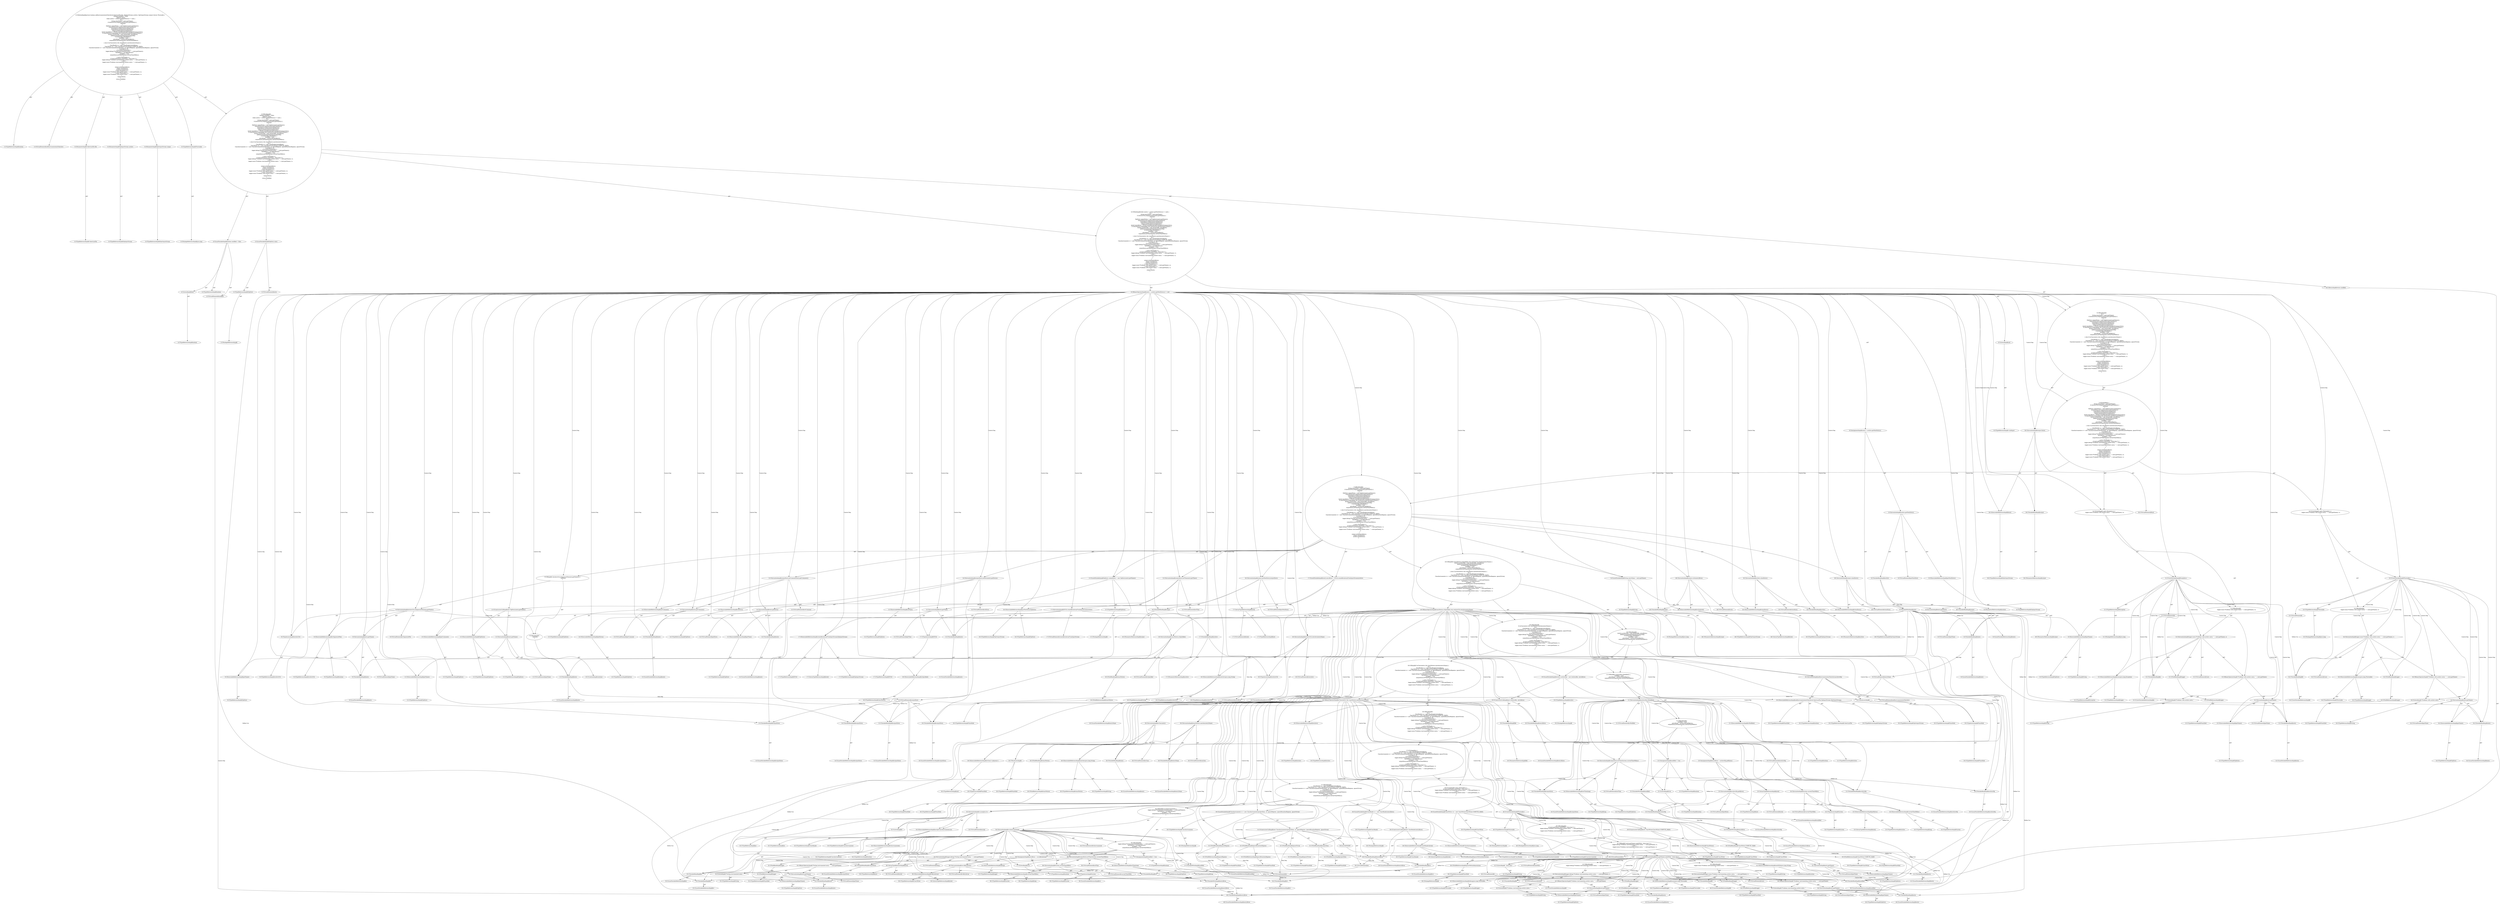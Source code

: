digraph "addInstrumentationToArchive#?,CoberturaFile,ZipInputStream,ZipOutputStream" {
0 [label="2:CtTypeReferenceImpl@boolean" shape=ellipse]
1 [label="2:CtVirtualElement@addInstrumentationToArchive" shape=ellipse]
2 [label="3:CtParameterImpl@CoberturaFile file" shape=ellipse]
3 [label="3:CtTypeReferenceImpl@CoberturaFile" shape=ellipse]
4 [label="3:CtParameterImpl@ZipInputStream archive" shape=ellipse]
5 [label="3:CtTypeReferenceImpl@ZipInputStream" shape=ellipse]
6 [label="3:CtParameterImpl@ZipOutputStream output" shape=ellipse]
7 [label="3:CtTypeReferenceImpl@ZipOutputStream" shape=ellipse]
8 [label="3:CtTypeReferenceImpl@Throwable" shape=ellipse]
9 [label="3:CtPackageReferenceImpl@java.lang" shape=ellipse]
10 [label="4:CtTypeReferenceImpl@boolean" shape=ellipse]
11 [label="4:CtLiteralImpl@false" shape=ellipse]
12 [label="4:CtTypeReferenceImpl@boolean" shape=ellipse]
13 [label="4:CtVirtualElement@modified" shape=ellipse]
14 [label="4:CtLocalVariableImpl@boolean modified = false" shape=ellipse]
15 [label="5:CtTypeReferenceImpl@ZipEntry" shape=ellipse]
16 [label="5:CtPackageReferenceImpl@" shape=ellipse]
17 [label="5:CtVirtualElement@entry" shape=ellipse]
18 [label="5:CtLocalVariableImpl@ZipEntry entry" shape=ellipse]
19 [label="6:CtVariableWriteImpl@entry" shape=ellipse]
20 [label="6:CtLocalVariableReferenceImpl@entry" shape=ellipse]
21 [label="6:CtExecutableReferenceImpl@getNextEntry()" shape=ellipse]
22 [label="6:CtTypeReferenceImpl@ZipInputStream" shape=ellipse]
23 [label="6:CtVirtualElement@getNextEntry" shape=ellipse]
24 [label="6:CtVariableReadImpl@archive" shape=ellipse]
25 [label="6:CtParameterReferenceImpl@archive" shape=ellipse]
26 [label="6:CtInvocationImpl@archive.getNextEntry()" shape=ellipse]
27 [label="6:CtAssignmentImpl@(entry = archive.getNextEntry())" shape=ellipse]
28 [label="6:CtLiteralImpl@null" shape=ellipse]
29 [label="6:CtTypeReferenceImpl@<nulltype>" shape=ellipse]
30 [label="6:CtBinaryOperatorImpl@(entry = archive.getNextEntry()) != null" shape=ellipse]
31 [label="8:CtTypeReferenceImpl@String" shape=ellipse]
32 [label="8:CtPackageReferenceImpl@java.lang" shape=ellipse]
33 [label="8:CtExecutableReferenceImpl@getName()" shape=ellipse]
34 [label="8:CtTypeReferenceImpl@ZipEntry" shape=ellipse]
35 [label="8:CtTypeReferenceImpl@String" shape=ellipse]
36 [label="8:CtVirtualElement@getName" shape=ellipse]
37 [label="8:CtVariableReadImpl@entry" shape=ellipse]
38 [label="8:CtLocalVariableReferenceImpl@entry" shape=ellipse]
39 [label="8:CtInvocationImpl@entry.getName()" shape=ellipse]
40 [label="8:CtVirtualElement@entryName" shape=ellipse]
41 [label="8:CtLocalVariableImpl@String entryName = entry.getName()" shape=ellipse]
42 [label="9:CtExecutableReferenceImpl@isSignatureFile()" shape=ellipse]
43 [label="9:CtTypeReferenceImpl@ArchiveUtil" shape=ellipse]
44 [label="9:CtTypeReferenceImpl@boolean" shape=ellipse]
45 [label="9:CtVirtualElement@isSignatureFile" shape=ellipse]
46 [label="9:CtTypeAccessImpl@ArchiveUtil" shape=ellipse]
47 [label="9:CtTypeReferenceImpl@ArchiveUtil" shape=ellipse]
48 [label="9:CtExecutableReferenceImpl@getName()" shape=ellipse]
49 [label="9:CtTypeReferenceImpl@ZipEntry" shape=ellipse]
50 [label="9:CtVirtualElement@getName" shape=ellipse]
51 [label="9:CtVariableReadImpl@entry" shape=ellipse]
52 [label="9:CtLocalVariableReferenceImpl@entry" shape=ellipse]
53 [label="9:CtInvocationImpl@entry.getName()" shape=ellipse]
54 [label="9:CtInvocationImpl@ArchiveUtil.isSignatureFile(entry.getName())" shape=ellipse]
55 [label="10:CtContinueImpl@continue" shape=ellipse]
56 [label="9:CtBlockImpl@\{
    continue;
\}" shape=ellipse]
57 [label="9:CtIfImpl@if (ArchiveUtil.isSignatureFile(entry.getName())) \{
    continue;
\}" shape=ellipse]
58 [label="12:CtTypeReferenceImpl@ZipEntry" shape=ellipse]
59 [label="12:CtPackageReferenceImpl@" shape=ellipse]
60 [label="12:CtExecutableReferenceImpl@ZipEntry()" shape=ellipse]
61 [label="12:CtTypeReferenceImpl@ZipEntry" shape=ellipse]
62 [label="12:CtTypeReferenceImpl@ZipEntry" shape=ellipse]
63 [label="12:CtExecutableReferenceImpl@getName()" shape=ellipse]
64 [label="12:CtTypeReferenceImpl@ZipEntry" shape=ellipse]
65 [label="12:CtVirtualElement@getName" shape=ellipse]
66 [label="12:CtVariableReadImpl@entry" shape=ellipse]
67 [label="12:CtLocalVariableReferenceImpl@entry" shape=ellipse]
68 [label="12:CtInvocationImpl@entry.getName()" shape=ellipse]
69 [label="12:CtConstructorCallImpl@new ZipEntry(entry.getName())" shape=ellipse]
70 [label="12:CtVirtualElement@outputEntry" shape=ellipse]
71 [label="12:CtLocalVariableImpl@ZipEntry outputEntry = new ZipEntry(entry.getName())" shape=ellipse]
72 [label="13:CtExecutableReferenceImpl@setComment()" shape=ellipse]
73 [label="13:CtTypeReferenceImpl@ZipEntry" shape=ellipse]
74 [label="13:CtVirtualElement@setComment" shape=ellipse]
75 [label="13:CtVariableReadImpl@outputEntry" shape=ellipse]
76 [label="13:CtLocalVariableReferenceImpl@outputEntry" shape=ellipse]
77 [label="13:CtExecutableReferenceImpl@getComment()" shape=ellipse]
78 [label="13:CtTypeReferenceImpl@ZipEntry" shape=ellipse]
79 [label="13:CtVirtualElement@getComment" shape=ellipse]
80 [label="13:CtVariableReadImpl@entry" shape=ellipse]
81 [label="13:CtLocalVariableReferenceImpl@entry" shape=ellipse]
82 [label="13:CtInvocationImpl@entry.getComment()" shape=ellipse]
83 [label="13:CtInvocationImpl@outputEntry.setComment(entry.getComment())" shape=ellipse]
84 [label="14:CtExecutableReferenceImpl@setExtra()" shape=ellipse]
85 [label="14:CtTypeReferenceImpl@ZipEntry" shape=ellipse]
86 [label="14:CtVirtualElement@setExtra" shape=ellipse]
87 [label="14:CtVariableReadImpl@outputEntry" shape=ellipse]
88 [label="14:CtLocalVariableReferenceImpl@outputEntry" shape=ellipse]
89 [label="14:CtExecutableReferenceImpl@getExtra()" shape=ellipse]
90 [label="14:CtTypeReferenceImpl@ZipEntry" shape=ellipse]
91 [label="14:CtVirtualElement@getExtra" shape=ellipse]
92 [label="14:CtVariableReadImpl@entry" shape=ellipse]
93 [label="14:CtLocalVariableReferenceImpl@entry" shape=ellipse]
94 [label="14:CtInvocationImpl@entry.getExtra()" shape=ellipse]
95 [label="14:CtInvocationImpl@outputEntry.setExtra(entry.getExtra())" shape=ellipse]
96 [label="15:CtExecutableReferenceImpl@setTime()" shape=ellipse]
97 [label="15:CtTypeReferenceImpl@ZipEntry" shape=ellipse]
98 [label="15:CtVirtualElement@setTime" shape=ellipse]
99 [label="15:CtVariableReadImpl@outputEntry" shape=ellipse]
100 [label="15:CtLocalVariableReferenceImpl@outputEntry" shape=ellipse]
101 [label="15:CtExecutableReferenceImpl@getTime()" shape=ellipse]
102 [label="15:CtTypeReferenceImpl@ZipEntry" shape=ellipse]
103 [label="15:CtVirtualElement@getTime" shape=ellipse]
104 [label="15:CtVariableReadImpl@entry" shape=ellipse]
105 [label="15:CtLocalVariableReferenceImpl@entry" shape=ellipse]
106 [label="15:CtInvocationImpl@entry.getTime()" shape=ellipse]
107 [label="15:CtInvocationImpl@outputEntry.setTime(entry.getTime())" shape=ellipse]
108 [label="16:CtExecutableReferenceImpl@putNextEntry(ZipEntry)" shape=ellipse]
109 [label="16:CtTypeReferenceImpl@ZipOutputStream" shape=ellipse]
110 [label="16:CtTypeReferenceImpl@ZipEntry" shape=ellipse]
111 [label="16:CtVirtualElement@putNextEntry" shape=ellipse]
112 [label="16:CtVariableReadImpl@output" shape=ellipse]
113 [label="16:CtParameterReferenceImpl@output" shape=ellipse]
114 [label="16:CtVariableReadImpl@outputEntry" shape=ellipse]
115 [label="16:CtLocalVariableReferenceImpl@outputEntry" shape=ellipse]
116 [label="16:CtInvocationImpl@output.putNextEntry(outputEntry)" shape=ellipse]
117 [label="17:CtVirtualElement@byte[]" shape=ellipse]
118 [label="17:CtArrayTypeReferenceImpl@byte[]" shape=ellipse]
119 [label="17:CtTypeReferenceImpl@byte" shape=ellipse]
120 [label="17:CtExecutableReferenceImpl@createByteArrayFromInputStream(ZipInputStream)" shape=ellipse]
121 [label="17:CtTypeReferenceImpl@IOUtil" shape=ellipse]
122 [label="17:CtArrayTypeReferenceImpl@byte[]" shape=ellipse]
123 [label="17:CtTypeReferenceImpl@ZipInputStream" shape=ellipse]
124 [label="17:CtVirtualElement@createByteArrayFromInputStream" shape=ellipse]
125 [label="17:CtTypeAccessImpl@IOUtil" shape=ellipse]
126 [label="17:CtTypeReferenceImpl@IOUtil" shape=ellipse]
127 [label="17:CtVariableReadImpl@archive" shape=ellipse]
128 [label="17:CtParameterReferenceImpl@archive" shape=ellipse]
129 [label="17:CtInvocationImpl@IOUtil.createByteArrayFromInputStream(archive)" shape=ellipse]
130 [label="17:CtVirtualElement@entryBytes" shape=ellipse]
131 [label="17:CtLocalVariableImpl@byte[] entryBytes = IOUtil.createByteArrayFromInputStream(archive)" shape=ellipse]
132 [label="18:CtExecutableReferenceImpl@isSpecified()" shape=ellipse]
133 [label="18:CtTypeReferenceImpl@classPattern" shape=ellipse]
134 [label="18:CtVirtualElement@isSpecified" shape=ellipse]
135 [label="18:CtFieldReferenceImpl@classPattern" shape=ellipse]
136 [label="18:CtTypeReferenceImpl@PlaceHold" shape=ellipse]
137 [label="18:CtFieldReadImpl@classPattern" shape=ellipse]
138 [label="18:CtInvocationImpl@classPattern.isSpecified()" shape=ellipse]
139 [label="18:CtExecutableReferenceImpl@isArchive(java.lang.String)" shape=ellipse]
140 [label="18:CtTypeReferenceImpl@ArchiveUtil" shape=ellipse]
141 [label="18:CtTypeReferenceImpl@String" shape=ellipse]
142 [label="18:CtVirtualElement@isArchive" shape=ellipse]
143 [label="18:CtTypeAccessImpl@ArchiveUtil" shape=ellipse]
144 [label="18:CtTypeReferenceImpl@ArchiveUtil" shape=ellipse]
145 [label="18:CtVariableReadImpl@entryName" shape=ellipse]
146 [label="18:CtLocalVariableReferenceImpl@entryName" shape=ellipse]
147 [label="18:CtInvocationImpl@ArchiveUtil.isArchive(entryName)" shape=ellipse]
148 [label="18:CtBinaryOperatorImpl@classPattern.isSpecified() && ArchiveUtil.isArchive(entryName)" shape=ellipse]
149 [label="19:CtTypeReferenceImpl@Archive" shape=ellipse]
150 [label="19:CtPackageReferenceImpl@" shape=ellipse]
151 [label="19:CtExecutableReferenceImpl@Archive()" shape=ellipse]
152 [label="19:CtTypeReferenceImpl@Archive" shape=ellipse]
153 [label="19:CtTypeReferenceImpl@Archive" shape=ellipse]
154 [label="19:CtVariableReadImpl@file" shape=ellipse]
155 [label="19:CtParameterReferenceImpl@file" shape=ellipse]
156 [label="19:CtVariableReadImpl@entryBytes" shape=ellipse]
157 [label="19:CtLocalVariableReferenceImpl@entryBytes" shape=ellipse]
158 [label="19:CtConstructorCallImpl@new Archive(file, entryBytes)" shape=ellipse]
159 [label="19:CtVirtualElement@archiveObj" shape=ellipse]
160 [label="19:CtLocalVariableImpl@Archive archiveObj = new Archive(file, entryBytes)" shape=ellipse]
161 [label="20:CtExecutableReferenceImpl@addInstrumentationToArchive(CoberturaFile,ZipInputStream,ZipOutputStream)" shape=ellipse]
162 [label="20:CtTypeReferenceImpl@PlaceHold" shape=ellipse]
163 [label="20:CtTypeReferenceImpl@boolean" shape=ellipse]
164 [label="20:CtTypeReferenceImpl@CoberturaFile" shape=ellipse]
165 [label="20:CtTypeReferenceImpl@ZipInputStream" shape=ellipse]
166 [label="20:CtTypeReferenceImpl@ZipOutputStream" shape=ellipse]
167 [label="20:CtVirtualElement@addInstrumentationToArchive" shape=ellipse]
168 [label="20:CtTypeAccessImpl@PlaceHold" shape=ellipse]
169 [label="20:CtTypeReferenceImpl@PlaceHold" shape=ellipse]
170 [label="20:CtThisAccessImpl@" shape=ellipse]
171 [label="20:CtTypeReferenceImpl@PlaceHold" shape=ellipse]
172 [label="20:CtVariableReadImpl@archiveObj" shape=ellipse]
173 [label="20:CtLocalVariableReferenceImpl@archiveObj" shape=ellipse]
174 [label="20:CtInvocationImpl@addInstrumentationToArchive(archiveObj)" shape=ellipse]
175 [label="21:CtExecutableReferenceImpl@isModified()" shape=ellipse]
176 [label="21:CtTypeReferenceImpl@Archive" shape=ellipse]
177 [label="21:CtTypeReferenceImpl@boolean" shape=ellipse]
178 [label="21:CtVirtualElement@isModified" shape=ellipse]
179 [label="21:CtVariableReadImpl@archiveObj" shape=ellipse]
180 [label="21:CtLocalVariableReferenceImpl@archiveObj" shape=ellipse]
181 [label="21:CtInvocationImpl@archiveObj.isModified()" shape=ellipse]
182 [label="22:CtVariableWriteImpl@modified" shape=ellipse]
183 [label="22:CtLocalVariableReferenceImpl@modified" shape=ellipse]
184 [label="22:CtLiteralImpl@true" shape=ellipse]
185 [label="22:CtTypeReferenceImpl@boolean" shape=ellipse]
186 [label="22:CtTypeReferenceImpl@boolean" shape=ellipse]
187 [label="22:CtAssignmentImpl@modified = true" shape=ellipse]
188 [label="23:CtVariableWriteImpl@entryBytes" shape=ellipse]
189 [label="23:CtLocalVariableReferenceImpl@entryBytes" shape=ellipse]
190 [label="23:CtExecutableReferenceImpl@getBytes()" shape=ellipse]
191 [label="23:CtTypeReferenceImpl@Archive" shape=ellipse]
192 [label="23:CtArrayTypeReferenceImpl@byte[]" shape=ellipse]
193 [label="23:CtVirtualElement@getBytes" shape=ellipse]
194 [label="23:CtVariableReadImpl@archiveObj" shape=ellipse]
195 [label="23:CtLocalVariableReferenceImpl@archiveObj" shape=ellipse]
196 [label="23:CtInvocationImpl@archiveObj.getBytes()" shape=ellipse]
197 [label="23:CtVirtualElement@byte[]" shape=ellipse]
198 [label="23:CtArrayTypeReferenceImpl@byte[]" shape=ellipse]
199 [label="23:CtTypeReferenceImpl@byte" shape=ellipse]
200 [label="23:CtAssignmentImpl@entryBytes = archiveObj.getBytes()" shape=ellipse]
201 [label="24:CtExecutableReferenceImpl@setTime(long)" shape=ellipse]
202 [label="24:CtTypeReferenceImpl@ZipEntry" shape=ellipse]
203 [label="24:CtTypeReferenceImpl@long" shape=ellipse]
204 [label="24:CtVirtualElement@setTime" shape=ellipse]
205 [label="24:CtVariableReadImpl@outputEntry" shape=ellipse]
206 [label="24:CtLocalVariableReferenceImpl@outputEntry" shape=ellipse]
207 [label="24:CtExecutableReferenceImpl@currentTimeMillis()" shape=ellipse]
208 [label="24:CtTypeReferenceImpl@System" shape=ellipse]
209 [label="24:CtTypeReferenceImpl@long" shape=ellipse]
210 [label="24:CtVirtualElement@currentTimeMillis" shape=ellipse]
211 [label="24:CtTypeAccessImpl@System" shape=ellipse]
212 [label="24:CtTypeReferenceImpl@System" shape=ellipse]
213 [label="24:CtInvocationImpl@System.currentTimeMillis()" shape=ellipse]
214 [label="24:CtInvocationImpl@outputEntry.setTime(System.currentTimeMillis())" shape=ellipse]
215 [label="21:CtBlockImpl@\{
    modified = true;
    entryBytes = archiveObj.getBytes();
    outputEntry.setTime(System.currentTimeMillis());
\}" shape=ellipse]
216 [label="21:CtIfImpl@if (archiveObj.isModified()) \{
    modified = true;
    entryBytes = archiveObj.getBytes();
    outputEntry.setTime(System.currentTimeMillis());
\}" shape=ellipse]
217 [label="18:CtBlockImpl@\{
    Archive archiveObj = new Archive(file, entryBytes);
    addInstrumentationToArchive(archiveObj);
    if (archiveObj.isModified()) \{
        modified = true;
        entryBytes = archiveObj.getBytes();
        outputEntry.setTime(System.currentTimeMillis());
    \}
\}" shape=ellipse]
218 [label="26:CtExecutableReferenceImpl@isClass(<unknown>)" shape=ellipse]
219 [label="26:CtTypeReferenceImpl@null" shape=ellipse]
220 [label="26:CtVirtualElement@isClass" shape=ellipse]
221 [label="26:CtTypeAccessImpl@PlaceHold" shape=ellipse]
222 [label="26:CtTypeReferenceImpl@PlaceHold" shape=ellipse]
223 [label="26:CtThisAccessImpl@" shape=ellipse]
224 [label="26:CtTypeReferenceImpl@PlaceHold" shape=ellipse]
225 [label="26:CtVariableReadImpl@entry" shape=ellipse]
226 [label="26:CtLocalVariableReferenceImpl@entry" shape=ellipse]
227 [label="26:CtInvocationImpl@isClass(entry)" shape=ellipse]
228 [label="26:CtExecutableReferenceImpl@matches(java.lang.String)" shape=ellipse]
229 [label="26:CtTypeReferenceImpl@classPattern" shape=ellipse]
230 [label="26:CtTypeReferenceImpl@String" shape=ellipse]
231 [label="26:CtVirtualElement@matches" shape=ellipse]
232 [label="26:CtFieldReferenceImpl@classPattern" shape=ellipse]
233 [label="26:CtTypeReferenceImpl@PlaceHold" shape=ellipse]
234 [label="26:CtFieldReadImpl@classPattern" shape=ellipse]
235 [label="26:CtVariableReadImpl@entryName" shape=ellipse]
236 [label="26:CtLocalVariableReferenceImpl@entryName" shape=ellipse]
237 [label="26:CtInvocationImpl@classPattern.matches(entryName)" shape=ellipse]
238 [label="26:CtBinaryOperatorImpl@isClass(entry) && classPattern.matches(entryName)" shape=ellipse]
239 [label="28:CtTypeReferenceImpl@ClassReader" shape=ellipse]
240 [label="28:CtPackageReferenceImpl@" shape=ellipse]
241 [label="28:CtExecutableReferenceImpl@ClassReader(byte[])" shape=ellipse]
242 [label="28:CtTypeReferenceImpl@ClassReader" shape=ellipse]
243 [label="28:CtTypeReferenceImpl@ClassReader" shape=ellipse]
244 [label="28:CtArrayTypeReferenceImpl@byte[]" shape=ellipse]
245 [label="28:CtVariableReadImpl@entryBytes" shape=ellipse]
246 [label="28:CtLocalVariableReferenceImpl@entryBytes" shape=ellipse]
247 [label="28:CtConstructorCallImpl@new ClassReader(entryBytes)" shape=ellipse]
248 [label="28:CtVirtualElement@cr" shape=ellipse]
249 [label="28:CtLocalVariableImpl@ClassReader cr = new ClassReader(entryBytes)" shape=ellipse]
250 [label="29:CtTypeReferenceImpl@ClassWriter" shape=ellipse]
251 [label="29:CtPackageReferenceImpl@" shape=ellipse]
252 [label="29:CtExecutableReferenceImpl@ClassWriter()" shape=ellipse]
253 [label="29:CtTypeReferenceImpl@ClassWriter" shape=ellipse]
254 [label="29:CtTypeReferenceImpl@ClassWriter" shape=ellipse]
255 [label="29:CtFieldReferenceImpl@ClassWriter.COMPUTE_MAXS" shape=ellipse]
256 [label="29:CtTypeReferenceImpl@ClassWriter" shape=ellipse]
257 [label="29:CtTypeReferenceImpl@PlaceHold" shape=ellipse]
258 [label="29:CtFieldReadImpl@ClassWriter.COMPUTE_MAXS" shape=ellipse]
259 [label="29:CtTypeAccessImpl@ClassWriter" shape=ellipse]
260 [label="29:CtConstructorCallImpl@new ClassWriter(ClassWriter.COMPUTE_MAXS)" shape=ellipse]
261 [label="29:CtVirtualElement@cw" shape=ellipse]
262 [label="29:CtLocalVariableImpl@ClassWriter cw = new ClassWriter(ClassWriter.COMPUTE_MAXS)" shape=ellipse]
263 [label="30:CtTypeReferenceImpl@ClassInstrumenter" shape=ellipse]
264 [label="30:CtPackageReferenceImpl@" shape=ellipse]
265 [label="31:CtExecutableReferenceImpl@ClassInstrumenter()" shape=ellipse]
266 [label="31:CtTypeReferenceImpl@ClassInstrumenter" shape=ellipse]
267 [label="31:CtTypeReferenceImpl@ClassInstrumenter" shape=ellipse]
268 [label="32:CtFieldReferenceImpl@projectData" shape=ellipse]
269 [label="32:CtTypeReferenceImpl@PlaceHold" shape=ellipse]
270 [label="32:CtFieldReadImpl@projectData" shape=ellipse]
271 [label="32:CtVariableReadImpl@cw" shape=ellipse]
272 [label="32:CtLocalVariableReferenceImpl@cw" shape=ellipse]
273 [label="32:CtFieldReferenceImpl@ignoreRegexes" shape=ellipse]
274 [label="32:CtTypeReferenceImpl@PlaceHold" shape=ellipse]
275 [label="32:CtFieldReadImpl@ignoreRegexes" shape=ellipse]
276 [label="32:CtFieldReferenceImpl@ignoreBranchesRegexes" shape=ellipse]
277 [label="32:CtTypeReferenceImpl@PlaceHold" shape=ellipse]
278 [label="32:CtFieldReadImpl@ignoreBranchesRegexes" shape=ellipse]
279 [label="32:CtFieldReferenceImpl@ignoreTrivial" shape=ellipse]
280 [label="32:CtTypeReferenceImpl@PlaceHold" shape=ellipse]
281 [label="32:CtFieldReadImpl@ignoreTrivial" shape=ellipse]
282 [label="31:CtConstructorCallImpl@new ClassInstrumenter(projectData, cw, ignoreRegexes, ignoreBranchesRegexes, ignoreTrivial)" shape=ellipse]
283 [label="30:CtVirtualElement@cv" shape=ellipse]
284 [label="30:CtLocalVariableImpl@ClassInstrumenter cv = new ClassInstrumenter(projectData, cw, ignoreRegexes, ignoreBranchesRegexes, ignoreTrivial)" shape=ellipse]
285 [label="33:CtExecutableReferenceImpl@accept(ClassInstrumenter,int)" shape=ellipse]
286 [label="33:CtTypeReferenceImpl@ClassReader" shape=ellipse]
287 [label="33:CtTypeReferenceImpl@ClassInstrumenter" shape=ellipse]
288 [label="33:CtTypeReferenceImpl@int" shape=ellipse]
289 [label="33:CtVirtualElement@accept" shape=ellipse]
290 [label="33:CtVariableReadImpl@cr" shape=ellipse]
291 [label="33:CtLocalVariableReferenceImpl@cr" shape=ellipse]
292 [label="33:CtVariableReadImpl@cv" shape=ellipse]
293 [label="33:CtLocalVariableReferenceImpl@cv" shape=ellipse]
294 [label="33:CtLiteralImpl@0" shape=ellipse]
295 [label="33:CtTypeReferenceImpl@int" shape=ellipse]
296 [label="33:CtInvocationImpl@cr.accept(cv, 0)" shape=ellipse]
297 [label="34:CtExecutableReferenceImpl@isInstrumented()" shape=ellipse]
298 [label="34:CtTypeReferenceImpl@ClassInstrumenter" shape=ellipse]
299 [label="34:CtTypeReferenceImpl@boolean" shape=ellipse]
300 [label="34:CtVirtualElement@isInstrumented" shape=ellipse]
301 [label="34:CtVariableReadImpl@cv" shape=ellipse]
302 [label="34:CtLocalVariableReferenceImpl@cv" shape=ellipse]
303 [label="34:CtInvocationImpl@cv.isInstrumented()" shape=ellipse]
304 [label="35:CtExecutableReferenceImpl@debug()" shape=ellipse]
305 [label="35:CtTypeReferenceImpl@logger" shape=ellipse]
306 [label="35:CtVirtualElement@debug" shape=ellipse]
307 [label="35:CtFieldReferenceImpl@logger" shape=ellipse]
308 [label="35:CtTypeReferenceImpl@PlaceHold" shape=ellipse]
309 [label="35:CtFieldReadImpl@logger" shape=ellipse]
310 [label="35:CtLiteralImpl@\"Putting instrumented entry: \"" shape=ellipse]
311 [label="35:CtTypeReferenceImpl@String" shape=ellipse]
312 [label="35:CtExecutableReferenceImpl@getName()" shape=ellipse]
313 [label="35:CtTypeReferenceImpl@ZipEntry" shape=ellipse]
314 [label="35:CtVirtualElement@getName" shape=ellipse]
315 [label="35:CtVariableReadImpl@entry" shape=ellipse]
316 [label="35:CtLocalVariableReferenceImpl@entry" shape=ellipse]
317 [label="35:CtInvocationImpl@entry.getName()" shape=ellipse]
318 [label="35:CtBinaryOperatorImpl@\"Putting instrumented entry: \" + entry.getName()" shape=ellipse]
319 [label="35:CtInvocationImpl@logger.debug(\"Putting instrumented entry: \" + entry.getName())" shape=ellipse]
320 [label="36:CtVariableWriteImpl@entryBytes" shape=ellipse]
321 [label="36:CtLocalVariableReferenceImpl@entryBytes" shape=ellipse]
322 [label="36:CtExecutableReferenceImpl@toByteArray()" shape=ellipse]
323 [label="36:CtTypeReferenceImpl@ClassWriter" shape=ellipse]
324 [label="36:CtArrayTypeReferenceImpl@byte[]" shape=ellipse]
325 [label="36:CtVirtualElement@toByteArray" shape=ellipse]
326 [label="36:CtVariableReadImpl@cw" shape=ellipse]
327 [label="36:CtLocalVariableReferenceImpl@cw" shape=ellipse]
328 [label="36:CtInvocationImpl@cw.toByteArray()" shape=ellipse]
329 [label="36:CtVirtualElement@byte[]" shape=ellipse]
330 [label="36:CtArrayTypeReferenceImpl@byte[]" shape=ellipse]
331 [label="36:CtTypeReferenceImpl@byte" shape=ellipse]
332 [label="36:CtAssignmentImpl@entryBytes = cw.toByteArray()" shape=ellipse]
333 [label="37:CtVariableWriteImpl@modified" shape=ellipse]
334 [label="37:CtLocalVariableReferenceImpl@modified" shape=ellipse]
335 [label="37:CtLiteralImpl@true" shape=ellipse]
336 [label="37:CtTypeReferenceImpl@boolean" shape=ellipse]
337 [label="37:CtTypeReferenceImpl@boolean" shape=ellipse]
338 [label="37:CtAssignmentImpl@modified = true" shape=ellipse]
339 [label="38:CtExecutableReferenceImpl@setTime(long)" shape=ellipse]
340 [label="38:CtTypeReferenceImpl@ZipEntry" shape=ellipse]
341 [label="38:CtTypeReferenceImpl@long" shape=ellipse]
342 [label="38:CtVirtualElement@setTime" shape=ellipse]
343 [label="38:CtVariableReadImpl@outputEntry" shape=ellipse]
344 [label="38:CtLocalVariableReferenceImpl@outputEntry" shape=ellipse]
345 [label="38:CtExecutableReferenceImpl@currentTimeMillis()" shape=ellipse]
346 [label="38:CtTypeReferenceImpl@System" shape=ellipse]
347 [label="38:CtTypeReferenceImpl@long" shape=ellipse]
348 [label="38:CtVirtualElement@currentTimeMillis" shape=ellipse]
349 [label="38:CtTypeAccessImpl@System" shape=ellipse]
350 [label="38:CtTypeReferenceImpl@System" shape=ellipse]
351 [label="38:CtInvocationImpl@System.currentTimeMillis()" shape=ellipse]
352 [label="38:CtInvocationImpl@outputEntry.setTime(System.currentTimeMillis())" shape=ellipse]
353 [label="34:CtBlockImpl@\{
    logger.debug(\"Putting instrumented entry: \" + entry.getName());
    entryBytes = cw.toByteArray();
    modified = true;
    outputEntry.setTime(System.currentTimeMillis());
\}" shape=ellipse]
354 [label="34:CtIfImpl@if (cv.isInstrumented()) \{
    logger.debug(\"Putting instrumented entry: \" + entry.getName());
    entryBytes = cw.toByteArray();
    modified = true;
    outputEntry.setTime(System.currentTimeMillis());
\}" shape=ellipse]
355 [label="27:CtBlockImpl@\{
    ClassReader cr = new ClassReader(entryBytes);
    ClassWriter cw = new ClassWriter(ClassWriter.COMPUTE_MAXS);
    ClassInstrumenter cv = new ClassInstrumenter(projectData, cw, ignoreRegexes, ignoreBranchesRegexes, ignoreTrivial);
    cr.accept(cv, 0);
    if (cv.isInstrumented()) \{
        logger.debug(\"Putting instrumented entry: \" + entry.getName());
        entryBytes = cw.toByteArray();
        modified = true;
        outputEntry.setTime(System.currentTimeMillis());
    \}
\}" shape=ellipse]
356 [label="40:CtVirtualElement@t" shape=ellipse]
357 [label="40:CtTypeReferenceImpl@Throwable" shape=ellipse]
358 [label="40:CtPackageReferenceImpl@java.lang" shape=ellipse]
359 [label="40:CtCatchVariableImpl@Throwable t" shape=ellipse]
360 [label="41:CtExecutableReferenceImpl@endsWith(java.lang.String)" shape=ellipse]
361 [label="41:CtTypeReferenceImpl@boolean" shape=ellipse]
362 [label="41:CtTypeReferenceImpl@String" shape=ellipse]
363 [label="41:CtVirtualElement@endsWith" shape=ellipse]
364 [label="41:CtExecutableReferenceImpl@getName()" shape=ellipse]
365 [label="41:CtTypeReferenceImpl@ZipEntry" shape=ellipse]
366 [label="41:CtVirtualElement@getName" shape=ellipse]
367 [label="41:CtVariableReadImpl@entry" shape=ellipse]
368 [label="41:CtLocalVariableReferenceImpl@entry" shape=ellipse]
369 [label="41:CtInvocationImpl@entry.getName()" shape=ellipse]
370 [label="41:CtLiteralImpl@\"_Stub.class\"" shape=ellipse]
371 [label="41:CtTypeReferenceImpl@String" shape=ellipse]
372 [label="41:CtInvocationImpl@entry.getName().endsWith(\"_Stub.class\")" shape=ellipse]
373 [label="42:CtExecutableReferenceImpl@debug(java.lang.Throwable)" shape=ellipse]
374 [label="42:CtTypeReferenceImpl@logger" shape=ellipse]
375 [label="42:CtTypeReferenceImpl@Throwable" shape=ellipse]
376 [label="42:CtVirtualElement@debug" shape=ellipse]
377 [label="42:CtFieldReferenceImpl@logger" shape=ellipse]
378 [label="42:CtTypeReferenceImpl@PlaceHold" shape=ellipse]
379 [label="42:CtFieldReadImpl@logger" shape=ellipse]
380 [label="42:CtLiteralImpl@\"Problems instrumenting archive entry: \"" shape=ellipse]
381 [label="42:CtTypeReferenceImpl@String" shape=ellipse]
382 [label="42:CtExecutableReferenceImpl@getName()" shape=ellipse]
383 [label="42:CtTypeReferenceImpl@ZipEntry" shape=ellipse]
384 [label="42:CtVirtualElement@getName" shape=ellipse]
385 [label="42:CtVariableReadImpl@entry" shape=ellipse]
386 [label="42:CtLocalVariableReferenceImpl@entry" shape=ellipse]
387 [label="42:CtInvocationImpl@entry.getName()" shape=ellipse]
388 [label="42:CtBinaryOperatorImpl@\"Problems instrumenting archive entry: \" + entry.getName()" shape=ellipse]
389 [label="42:CtVariableReadImpl@t" shape=ellipse]
390 [label="42:CtCatchVariableReferenceImpl@t" shape=ellipse]
391 [label="42:CtInvocationImpl@logger.debug(\"Problems instrumenting archive entry: \" + entry.getName(), t)" shape=ellipse]
392 [label="41:CtBlockImpl@\{
    logger.debug(\"Problems instrumenting archive entry: \" + entry.getName(), t);
\}" shape=ellipse]
393 [label="44:CtExecutableReferenceImpl@warn(java.lang.Throwable)" shape=ellipse]
394 [label="44:CtTypeReferenceImpl@logger" shape=ellipse]
395 [label="44:CtTypeReferenceImpl@Throwable" shape=ellipse]
396 [label="44:CtVirtualElement@warn" shape=ellipse]
397 [label="44:CtFieldReferenceImpl@logger" shape=ellipse]
398 [label="44:CtTypeReferenceImpl@PlaceHold" shape=ellipse]
399 [label="44:CtFieldReadImpl@logger" shape=ellipse]
400 [label="44:CtLiteralImpl@\"Problems instrumenting archive entry: \"" shape=ellipse]
401 [label="44:CtTypeReferenceImpl@String" shape=ellipse]
402 [label="44:CtExecutableReferenceImpl@getName()" shape=ellipse]
403 [label="44:CtTypeReferenceImpl@ZipEntry" shape=ellipse]
404 [label="44:CtVirtualElement@getName" shape=ellipse]
405 [label="44:CtVariableReadImpl@entry" shape=ellipse]
406 [label="44:CtLocalVariableReferenceImpl@entry" shape=ellipse]
407 [label="44:CtInvocationImpl@entry.getName()" shape=ellipse]
408 [label="44:CtBinaryOperatorImpl@\"Problems instrumenting archive entry: \" + entry.getName()" shape=ellipse]
409 [label="44:CtVariableReadImpl@t" shape=ellipse]
410 [label="44:CtCatchVariableReferenceImpl@t" shape=ellipse]
411 [label="44:CtInvocationImpl@logger.warn(\"Problems instrumenting archive entry: \" + entry.getName(), t)" shape=ellipse]
412 [label="43:CtBlockImpl@\{
    logger.warn(\"Problems instrumenting archive entry: \" + entry.getName(), t);
\}" shape=ellipse]
413 [label="41:CtIfImpl@if (entry.getName().endsWith(\"_Stub.class\")) \{
    logger.debug(\"Problems instrumenting archive entry: \" + entry.getName(), t);
\} else \{
    logger.warn(\"Problems instrumenting archive entry: \" + entry.getName(), t);
\}" shape=ellipse]
414 [label="40:CtBlockImpl@\{
    if (entry.getName().endsWith(\"_Stub.class\")) \{
        logger.debug(\"Problems instrumenting archive entry: \" + entry.getName(), t);
    \} else \{
        logger.warn(\"Problems instrumenting archive entry: \" + entry.getName(), t);
    \}
\}" shape=ellipse]
415 [label="40:CtCatchImpl@ catch (Throwable t) \{
    if (entry.getName().endsWith(\"_Stub.class\")) \{
        logger.debug(\"Problems instrumenting archive entry: \" + entry.getName(), t);
    \} else \{
        logger.warn(\"Problems instrumenting archive entry: \" + entry.getName(), t);
    \}
\}" shape=ellipse]
416 [label="27:CtTryImpl@try \{
    ClassReader cr = new ClassReader(entryBytes);
    ClassWriter cw = new ClassWriter(ClassWriter.COMPUTE_MAXS);
    ClassInstrumenter cv = new ClassInstrumenter(projectData, cw, ignoreRegexes, ignoreBranchesRegexes, ignoreTrivial);
    cr.accept(cv, 0);
    if (cv.isInstrumented()) \{
        logger.debug(\"Putting instrumented entry: \" + entry.getName());
        entryBytes = cw.toByteArray();
        modified = true;
        outputEntry.setTime(System.currentTimeMillis());
    \}
\} catch (Throwable t) \{
    if (entry.getName().endsWith(\"_Stub.class\")) \{
        logger.debug(\"Problems instrumenting archive entry: \" + entry.getName(), t);
    \} else \{
        logger.warn(\"Problems instrumenting archive entry: \" + entry.getName(), t);
    \}
\}" shape=ellipse]
417 [label="26:CtBlockImpl@\{
    try \{
        ClassReader cr = new ClassReader(entryBytes);
        ClassWriter cw = new ClassWriter(ClassWriter.COMPUTE_MAXS);
        ClassInstrumenter cv = new ClassInstrumenter(projectData, cw, ignoreRegexes, ignoreBranchesRegexes, ignoreTrivial);
        cr.accept(cv, 0);
        if (cv.isInstrumented()) \{
            logger.debug(\"Putting instrumented entry: \" + entry.getName());
            entryBytes = cw.toByteArray();
            modified = true;
            outputEntry.setTime(System.currentTimeMillis());
        \}
    \} catch (Throwable t) \{
        if (entry.getName().endsWith(\"_Stub.class\")) \{
            logger.debug(\"Problems instrumenting archive entry: \" + entry.getName(), t);
        \} else \{
            logger.warn(\"Problems instrumenting archive entry: \" + entry.getName(), t);
        \}
    \}
\}" shape=ellipse]
418 [label="26:CtIfImpl@if (isClass(entry) && classPattern.matches(entryName)) \{
    try \{
        ClassReader cr = new ClassReader(entryBytes);
        ClassWriter cw = new ClassWriter(ClassWriter.COMPUTE_MAXS);
        ClassInstrumenter cv = new ClassInstrumenter(projectData, cw, ignoreRegexes, ignoreBranchesRegexes, ignoreTrivial);
        cr.accept(cv, 0);
        if (cv.isInstrumented()) \{
            logger.debug(\"Putting instrumented entry: \" + entry.getName());
            entryBytes = cw.toByteArray();
            modified = true;
            outputEntry.setTime(System.currentTimeMillis());
        \}
    \} catch (Throwable t) \{
        if (entry.getName().endsWith(\"_Stub.class\")) \{
            logger.debug(\"Problems instrumenting archive entry: \" + entry.getName(), t);
        \} else \{
            logger.warn(\"Problems instrumenting archive entry: \" + entry.getName(), t);
        \}
    \}
\}" shape=ellipse]
419 [label="26:CtBlockImpl@
    if (isClass(entry) && classPattern.matches(entryName)) \{
        try \{
            ClassReader cr = new ClassReader(entryBytes);
            ClassWriter cw = new ClassWriter(ClassWriter.COMPUTE_MAXS);
            ClassInstrumenter cv = new ClassInstrumenter(projectData, cw, ignoreRegexes, ignoreBranchesRegexes, ignoreTrivial);
            cr.accept(cv, 0);
            if (cv.isInstrumented()) \{
                logger.debug(\"Putting instrumented entry: \" + entry.getName());
                entryBytes = cw.toByteArray();
                modified = true;
                outputEntry.setTime(System.currentTimeMillis());
            \}
        \} catch (Throwable t) \{
            if (entry.getName().endsWith(\"_Stub.class\")) \{
                logger.debug(\"Problems instrumenting archive entry: \" + entry.getName(), t);
            \} else \{
                logger.warn(\"Problems instrumenting archive entry: \" + entry.getName(), t);
            \}
        \}
    \}
" shape=ellipse]
420 [label="18:CtIfImpl@if (classPattern.isSpecified() && ArchiveUtil.isArchive(entryName)) \{
    Archive archiveObj = new Archive(file, entryBytes);
    addInstrumentationToArchive(archiveObj);
    if (archiveObj.isModified()) \{
        modified = true;
        entryBytes = archiveObj.getBytes();
        outputEntry.setTime(System.currentTimeMillis());
    \}
\} else if (isClass(entry) && classPattern.matches(entryName)) \{
    try \{
        ClassReader cr = new ClassReader(entryBytes);
        ClassWriter cw = new ClassWriter(ClassWriter.COMPUTE_MAXS);
        ClassInstrumenter cv = new ClassInstrumenter(projectData, cw, ignoreRegexes, ignoreBranchesRegexes, ignoreTrivial);
        cr.accept(cv, 0);
        if (cv.isInstrumented()) \{
            logger.debug(\"Putting instrumented entry: \" + entry.getName());
            entryBytes = cw.toByteArray();
            modified = true;
            outputEntry.setTime(System.currentTimeMillis());
        \}
    \} catch (Throwable t) \{
        if (entry.getName().endsWith(\"_Stub.class\")) \{
            logger.debug(\"Problems instrumenting archive entry: \" + entry.getName(), t);
        \} else \{
            logger.warn(\"Problems instrumenting archive entry: \" + entry.getName(), t);
        \}
    \}
\}" shape=ellipse]
421 [label="48:CtExecutableReferenceImpl@write(byte[])" shape=ellipse]
422 [label="48:CtTypeReferenceImpl@ZipOutputStream" shape=ellipse]
423 [label="48:CtArrayTypeReferenceImpl@byte[]" shape=ellipse]
424 [label="48:CtVirtualElement@write" shape=ellipse]
425 [label="48:CtVariableReadImpl@output" shape=ellipse]
426 [label="48:CtParameterReferenceImpl@output" shape=ellipse]
427 [label="48:CtVariableReadImpl@entryBytes" shape=ellipse]
428 [label="48:CtLocalVariableReferenceImpl@entryBytes" shape=ellipse]
429 [label="48:CtInvocationImpl@output.write(entryBytes)" shape=ellipse]
430 [label="49:CtExecutableReferenceImpl@closeEntry()" shape=ellipse]
431 [label="49:CtTypeReferenceImpl@ZipOutputStream" shape=ellipse]
432 [label="49:CtVirtualElement@closeEntry" shape=ellipse]
433 [label="49:CtVariableReadImpl@output" shape=ellipse]
434 [label="49:CtParameterReferenceImpl@output" shape=ellipse]
435 [label="49:CtInvocationImpl@output.closeEntry()" shape=ellipse]
436 [label="50:CtExecutableReferenceImpl@closeEntry()" shape=ellipse]
437 [label="50:CtTypeReferenceImpl@ZipInputStream" shape=ellipse]
438 [label="50:CtVirtualElement@closeEntry" shape=ellipse]
439 [label="50:CtVariableReadImpl@archive" shape=ellipse]
440 [label="50:CtParameterReferenceImpl@archive" shape=ellipse]
441 [label="50:CtInvocationImpl@archive.closeEntry()" shape=ellipse]
442 [label="7:CtBlockImpl@\{
    String entryName = entry.getName();
    if (ArchiveUtil.isSignatureFile(entry.getName())) \{
        continue;
    \}
    ZipEntry outputEntry = new ZipEntry(entry.getName());
    outputEntry.setComment(entry.getComment());
    outputEntry.setExtra(entry.getExtra());
    outputEntry.setTime(entry.getTime());
    output.putNextEntry(outputEntry);
    byte[] entryBytes = IOUtil.createByteArrayFromInputStream(archive);
    if (classPattern.isSpecified() && ArchiveUtil.isArchive(entryName)) \{
        Archive archiveObj = new Archive(file, entryBytes);
        addInstrumentationToArchive(archiveObj);
        if (archiveObj.isModified()) \{
            modified = true;
            entryBytes = archiveObj.getBytes();
            outputEntry.setTime(System.currentTimeMillis());
        \}
    \} else if (isClass(entry) && classPattern.matches(entryName)) \{
        try \{
            ClassReader cr = new ClassReader(entryBytes);
            ClassWriter cw = new ClassWriter(ClassWriter.COMPUTE_MAXS);
            ClassInstrumenter cv = new ClassInstrumenter(projectData, cw, ignoreRegexes, ignoreBranchesRegexes, ignoreTrivial);
            cr.accept(cv, 0);
            if (cv.isInstrumented()) \{
                logger.debug(\"Putting instrumented entry: \" + entry.getName());
                entryBytes = cw.toByteArray();
                modified = true;
                outputEntry.setTime(System.currentTimeMillis());
            \}
        \} catch (Throwable t) \{
            if (entry.getName().endsWith(\"_Stub.class\")) \{
                logger.debug(\"Problems instrumenting archive entry: \" + entry.getName(), t);
            \} else \{
                logger.warn(\"Problems instrumenting archive entry: \" + entry.getName(), t);
            \}
        \}
    \}
    output.write(entryBytes);
    output.closeEntry();
    archive.closeEntry();
\}" shape=ellipse]
443 [label="51:CtVirtualElement@e" shape=ellipse]
444 [label="51:CtTypeReferenceImpl@Exception" shape=ellipse]
445 [label="51:CtPackageReferenceImpl@java.lang" shape=ellipse]
446 [label="51:CtCatchVariableImpl@Exception e" shape=ellipse]
447 [label="52:CtExecutableReferenceImpl@warn(java.lang.Exception)" shape=ellipse]
448 [label="52:CtTypeReferenceImpl@logger" shape=ellipse]
449 [label="52:CtTypeReferenceImpl@Exception" shape=ellipse]
450 [label="52:CtVirtualElement@warn" shape=ellipse]
451 [label="52:CtFieldReferenceImpl@logger" shape=ellipse]
452 [label="52:CtTypeReferenceImpl@PlaceHold" shape=ellipse]
453 [label="52:CtFieldReadImpl@logger" shape=ellipse]
454 [label="52:CtLiteralImpl@\"Problems with archive entry: \"" shape=ellipse]
455 [label="52:CtTypeReferenceImpl@String" shape=ellipse]
456 [label="52:CtExecutableReferenceImpl@getName()" shape=ellipse]
457 [label="52:CtTypeReferenceImpl@ZipEntry" shape=ellipse]
458 [label="52:CtVirtualElement@getName" shape=ellipse]
459 [label="52:CtVariableReadImpl@entry" shape=ellipse]
460 [label="52:CtLocalVariableReferenceImpl@entry" shape=ellipse]
461 [label="52:CtInvocationImpl@entry.getName()" shape=ellipse]
462 [label="52:CtBinaryOperatorImpl@\"Problems with archive entry: \" + entry.getName()" shape=ellipse]
463 [label="52:CtVariableReadImpl@e" shape=ellipse]
464 [label="52:CtCatchVariableReferenceImpl@e" shape=ellipse]
465 [label="52:CtInvocationImpl@logger.warn(\"Problems with archive entry: \" + entry.getName(), e)" shape=ellipse]
466 [label="51:CtBlockImpl@\{
    logger.warn(\"Problems with archive entry: \" + entry.getName(), e);
\}" shape=ellipse]
467 [label="51:CtCatchImpl@ catch (Exception e) \{
    logger.warn(\"Problems with archive entry: \" + entry.getName(), e);
\}" shape=ellipse]
468 [label="53:CtVirtualElement@t" shape=ellipse]
469 [label="53:CtTypeReferenceImpl@Throwable" shape=ellipse]
470 [label="53:CtPackageReferenceImpl@java.lang" shape=ellipse]
471 [label="53:CtCatchVariableImpl@Throwable t" shape=ellipse]
472 [label="54:CtExecutableReferenceImpl@warn(java.lang.Throwable)" shape=ellipse]
473 [label="54:CtTypeReferenceImpl@logger" shape=ellipse]
474 [label="54:CtTypeReferenceImpl@Throwable" shape=ellipse]
475 [label="54:CtVirtualElement@warn" shape=ellipse]
476 [label="54:CtFieldReferenceImpl@logger" shape=ellipse]
477 [label="54:CtTypeReferenceImpl@PlaceHold" shape=ellipse]
478 [label="54:CtFieldReadImpl@logger" shape=ellipse]
479 [label="54:CtLiteralImpl@\"Problems with archive entry: \"" shape=ellipse]
480 [label="54:CtTypeReferenceImpl@String" shape=ellipse]
481 [label="54:CtExecutableReferenceImpl@getName()" shape=ellipse]
482 [label="54:CtTypeReferenceImpl@ZipEntry" shape=ellipse]
483 [label="54:CtVirtualElement@getName" shape=ellipse]
484 [label="54:CtVariableReadImpl@entry" shape=ellipse]
485 [label="54:CtLocalVariableReferenceImpl@entry" shape=ellipse]
486 [label="54:CtInvocationImpl@entry.getName()" shape=ellipse]
487 [label="54:CtBinaryOperatorImpl@\"Problems with archive entry: \" + entry.getName()" shape=ellipse]
488 [label="54:CtVariableReadImpl@t" shape=ellipse]
489 [label="54:CtCatchVariableReferenceImpl@t" shape=ellipse]
490 [label="54:CtInvocationImpl@logger.warn(\"Problems with archive entry: \" + entry.getName(), t)" shape=ellipse]
491 [label="53:CtBlockImpl@\{
    logger.warn(\"Problems with archive entry: \" + entry.getName(), t);
\}" shape=ellipse]
492 [label="53:CtCatchImpl@ catch (Throwable t) \{
    logger.warn(\"Problems with archive entry: \" + entry.getName(), t);
\}" shape=ellipse]
493 [label="7:CtTryImpl@try \{
    String entryName = entry.getName();
    if (ArchiveUtil.isSignatureFile(entry.getName())) \{
        continue;
    \}
    ZipEntry outputEntry = new ZipEntry(entry.getName());
    outputEntry.setComment(entry.getComment());
    outputEntry.setExtra(entry.getExtra());
    outputEntry.setTime(entry.getTime());
    output.putNextEntry(outputEntry);
    byte[] entryBytes = IOUtil.createByteArrayFromInputStream(archive);
    if (classPattern.isSpecified() && ArchiveUtil.isArchive(entryName)) \{
        Archive archiveObj = new Archive(file, entryBytes);
        addInstrumentationToArchive(archiveObj);
        if (archiveObj.isModified()) \{
            modified = true;
            entryBytes = archiveObj.getBytes();
            outputEntry.setTime(System.currentTimeMillis());
        \}
    \} else if (isClass(entry) && classPattern.matches(entryName)) \{
        try \{
            ClassReader cr = new ClassReader(entryBytes);
            ClassWriter cw = new ClassWriter(ClassWriter.COMPUTE_MAXS);
            ClassInstrumenter cv = new ClassInstrumenter(projectData, cw, ignoreRegexes, ignoreBranchesRegexes, ignoreTrivial);
            cr.accept(cv, 0);
            if (cv.isInstrumented()) \{
                logger.debug(\"Putting instrumented entry: \" + entry.getName());
                entryBytes = cw.toByteArray();
                modified = true;
                outputEntry.setTime(System.currentTimeMillis());
            \}
        \} catch (Throwable t) \{
            if (entry.getName().endsWith(\"_Stub.class\")) \{
                logger.debug(\"Problems instrumenting archive entry: \" + entry.getName(), t);
            \} else \{
                logger.warn(\"Problems instrumenting archive entry: \" + entry.getName(), t);
            \}
        \}
    \}
    output.write(entryBytes);
    output.closeEntry();
    archive.closeEntry();
\} catch (Exception e) \{
    logger.warn(\"Problems with archive entry: \" + entry.getName(), e);
\} catch (Throwable t) \{
    logger.warn(\"Problems with archive entry: \" + entry.getName(), t);
\}" shape=ellipse]
494 [label="56:CtExecutableReferenceImpl@flush()" shape=ellipse]
495 [label="56:CtTypeReferenceImpl@ZipOutputStream" shape=ellipse]
496 [label="56:CtVirtualElement@flush" shape=ellipse]
497 [label="56:CtVariableReadImpl@output" shape=ellipse]
498 [label="56:CtParameterReferenceImpl@output" shape=ellipse]
499 [label="56:CtInvocationImpl@output.flush()" shape=ellipse]
500 [label="6:CtBlockImpl@\{
    try \{
        String entryName = entry.getName();
        if (ArchiveUtil.isSignatureFile(entry.getName())) \{
            continue;
        \}
        ZipEntry outputEntry = new ZipEntry(entry.getName());
        outputEntry.setComment(entry.getComment());
        outputEntry.setExtra(entry.getExtra());
        outputEntry.setTime(entry.getTime());
        output.putNextEntry(outputEntry);
        byte[] entryBytes = IOUtil.createByteArrayFromInputStream(archive);
        if (classPattern.isSpecified() && ArchiveUtil.isArchive(entryName)) \{
            Archive archiveObj = new Archive(file, entryBytes);
            addInstrumentationToArchive(archiveObj);
            if (archiveObj.isModified()) \{
                modified = true;
                entryBytes = archiveObj.getBytes();
                outputEntry.setTime(System.currentTimeMillis());
            \}
        \} else if (isClass(entry) && classPattern.matches(entryName)) \{
            try \{
                ClassReader cr = new ClassReader(entryBytes);
                ClassWriter cw = new ClassWriter(ClassWriter.COMPUTE_MAXS);
                ClassInstrumenter cv = new ClassInstrumenter(projectData, cw, ignoreRegexes, ignoreBranchesRegexes, ignoreTrivial);
                cr.accept(cv, 0);
                if (cv.isInstrumented()) \{
                    logger.debug(\"Putting instrumented entry: \" + entry.getName());
                    entryBytes = cw.toByteArray();
                    modified = true;
                    outputEntry.setTime(System.currentTimeMillis());
                \}
            \} catch (Throwable t) \{
                if (entry.getName().endsWith(\"_Stub.class\")) \{
                    logger.debug(\"Problems instrumenting archive entry: \" + entry.getName(), t);
                \} else \{
                    logger.warn(\"Problems instrumenting archive entry: \" + entry.getName(), t);
                \}
            \}
        \}
        output.write(entryBytes);
        output.closeEntry();
        archive.closeEntry();
    \} catch (Exception e) \{
        logger.warn(\"Problems with archive entry: \" + entry.getName(), e);
    \} catch (Throwable t) \{
        logger.warn(\"Problems with archive entry: \" + entry.getName(), t);
    \}
    output.flush();
\}" shape=ellipse]
501 [label="6:CtWhileImpl@while ((entry = archive.getNextEntry()) != null) \{
    try \{
        String entryName = entry.getName();
        if (ArchiveUtil.isSignatureFile(entry.getName())) \{
            continue;
        \}
        ZipEntry outputEntry = new ZipEntry(entry.getName());
        outputEntry.setComment(entry.getComment());
        outputEntry.setExtra(entry.getExtra());
        outputEntry.setTime(entry.getTime());
        output.putNextEntry(outputEntry);
        byte[] entryBytes = IOUtil.createByteArrayFromInputStream(archive);
        if (classPattern.isSpecified() && ArchiveUtil.isArchive(entryName)) \{
            Archive archiveObj = new Archive(file, entryBytes);
            addInstrumentationToArchive(archiveObj);
            if (archiveObj.isModified()) \{
                modified = true;
                entryBytes = archiveObj.getBytes();
                outputEntry.setTime(System.currentTimeMillis());
            \}
        \} else if (isClass(entry) && classPattern.matches(entryName)) \{
            try \{
                ClassReader cr = new ClassReader(entryBytes);
                ClassWriter cw = new ClassWriter(ClassWriter.COMPUTE_MAXS);
                ClassInstrumenter cv = new ClassInstrumenter(projectData, cw, ignoreRegexes, ignoreBranchesRegexes, ignoreTrivial);
                cr.accept(cv, 0);
                if (cv.isInstrumented()) \{
                    logger.debug(\"Putting instrumented entry: \" + entry.getName());
                    entryBytes = cw.toByteArray();
                    modified = true;
                    outputEntry.setTime(System.currentTimeMillis());
                \}
            \} catch (Throwable t) \{
                if (entry.getName().endsWith(\"_Stub.class\")) \{
                    logger.debug(\"Problems instrumenting archive entry: \" + entry.getName(), t);
                \} else \{
                    logger.warn(\"Problems instrumenting archive entry: \" + entry.getName(), t);
                \}
            \}
        \}
        output.write(entryBytes);
        output.closeEntry();
        archive.closeEntry();
    \} catch (Exception e) \{
        logger.warn(\"Problems with archive entry: \" + entry.getName(), e);
    \} catch (Throwable t) \{
        logger.warn(\"Problems with archive entry: \" + entry.getName(), t);
    \}
    output.flush();
\} " shape=ellipse]
502 [label="58:CtVariableReadImpl@modified" shape=ellipse]
503 [label="58:CtLocalVariableReferenceImpl@modified" shape=ellipse]
504 [label="58:CtReturnImpl@return modified" shape=ellipse]
505 [label="3:CtBlockImpl@\{
    boolean modified = false;
    ZipEntry entry;
    while ((entry = archive.getNextEntry()) != null) \{
        try \{
            String entryName = entry.getName();
            if (ArchiveUtil.isSignatureFile(entry.getName())) \{
                continue;
            \}
            ZipEntry outputEntry = new ZipEntry(entry.getName());
            outputEntry.setComment(entry.getComment());
            outputEntry.setExtra(entry.getExtra());
            outputEntry.setTime(entry.getTime());
            output.putNextEntry(outputEntry);
            byte[] entryBytes = IOUtil.createByteArrayFromInputStream(archive);
            if (classPattern.isSpecified() && ArchiveUtil.isArchive(entryName)) \{
                Archive archiveObj = new Archive(file, entryBytes);
                addInstrumentationToArchive(archiveObj);
                if (archiveObj.isModified()) \{
                    modified = true;
                    entryBytes = archiveObj.getBytes();
                    outputEntry.setTime(System.currentTimeMillis());
                \}
            \} else if (isClass(entry) && classPattern.matches(entryName)) \{
                try \{
                    ClassReader cr = new ClassReader(entryBytes);
                    ClassWriter cw = new ClassWriter(ClassWriter.COMPUTE_MAXS);
                    ClassInstrumenter cv = new ClassInstrumenter(projectData, cw, ignoreRegexes, ignoreBranchesRegexes, ignoreTrivial);
                    cr.accept(cv, 0);
                    if (cv.isInstrumented()) \{
                        logger.debug(\"Putting instrumented entry: \" + entry.getName());
                        entryBytes = cw.toByteArray();
                        modified = true;
                        outputEntry.setTime(System.currentTimeMillis());
                    \}
                \} catch (Throwable t) \{
                    if (entry.getName().endsWith(\"_Stub.class\")) \{
                        logger.debug(\"Problems instrumenting archive entry: \" + entry.getName(), t);
                    \} else \{
                        logger.warn(\"Problems instrumenting archive entry: \" + entry.getName(), t);
                    \}
                \}
            \}
            output.write(entryBytes);
            output.closeEntry();
            archive.closeEntry();
        \} catch (Exception e) \{
            logger.warn(\"Problems with archive entry: \" + entry.getName(), e);
        \} catch (Throwable t) \{
            logger.warn(\"Problems with archive entry: \" + entry.getName(), t);
        \}
        output.flush();
    \} 
    return modified;
\}" shape=ellipse]
506 [label="2:CtMethodImpl@private boolean addInstrumentationToArchive(CoberturaFile file, ZipInputStream archive, ZipOutputStream output) throws Throwable \{
    boolean modified = false;
    ZipEntry entry;
    while ((entry = archive.getNextEntry()) != null) \{
        try \{
            String entryName = entry.getName();
            if (ArchiveUtil.isSignatureFile(entry.getName())) \{
                continue;
            \}
            ZipEntry outputEntry = new ZipEntry(entry.getName());
            outputEntry.setComment(entry.getComment());
            outputEntry.setExtra(entry.getExtra());
            outputEntry.setTime(entry.getTime());
            output.putNextEntry(outputEntry);
            byte[] entryBytes = IOUtil.createByteArrayFromInputStream(archive);
            if (classPattern.isSpecified() && ArchiveUtil.isArchive(entryName)) \{
                Archive archiveObj = new Archive(file, entryBytes);
                addInstrumentationToArchive(archiveObj);
                if (archiveObj.isModified()) \{
                    modified = true;
                    entryBytes = archiveObj.getBytes();
                    outputEntry.setTime(System.currentTimeMillis());
                \}
            \} else if (isClass(entry) && classPattern.matches(entryName)) \{
                try \{
                    ClassReader cr = new ClassReader(entryBytes);
                    ClassWriter cw = new ClassWriter(ClassWriter.COMPUTE_MAXS);
                    ClassInstrumenter cv = new ClassInstrumenter(projectData, cw, ignoreRegexes, ignoreBranchesRegexes, ignoreTrivial);
                    cr.accept(cv, 0);
                    if (cv.isInstrumented()) \{
                        logger.debug(\"Putting instrumented entry: \" + entry.getName());
                        entryBytes = cw.toByteArray();
                        modified = true;
                        outputEntry.setTime(System.currentTimeMillis());
                    \}
                \} catch (Throwable t) \{
                    if (entry.getName().endsWith(\"_Stub.class\")) \{
                        logger.debug(\"Problems instrumenting archive entry: \" + entry.getName(), t);
                    \} else \{
                        logger.warn(\"Problems instrumenting archive entry: \" + entry.getName(), t);
                    \}
                \}
            \}
            output.write(entryBytes);
            output.closeEntry();
            archive.closeEntry();
        \} catch (Exception e) \{
            logger.warn(\"Problems with archive entry: \" + entry.getName(), e);
        \} catch (Throwable t) \{
            logger.warn(\"Problems with archive entry: \" + entry.getName(), t);
        \}
        output.flush();
    \} 
    return modified;
\}" shape=ellipse]
507 [label="36:Insert@INSERT" shape=ellipse]
508 [label="36:CtPackageReferenceImpl@" shape=ellipse]
509 [label="36:CtTypeReferenceImpl@PlaceHold" shape=ellipse]
510 [label="36:CtFieldReferenceImpl@ignoreMethodAnnotations" shape=ellipse]
511 [label="36:CtFieldReadImpl@ignoreMethodAnnotations" shape=ellipse]
2 -> 3 [label="AST"];
4 -> 5 [label="AST"];
6 -> 7 [label="AST"];
8 -> 9 [label="AST"];
11 -> 12 [label="AST"];
13 -> 502 [label="Define-Use"];
14 -> 13 [label="AST"];
14 -> 10 [label="AST"];
14 -> 11 [label="AST"];
15 -> 16 [label="AST"];
18 -> 17 [label="AST"];
18 -> 15 [label="AST"];
19 -> 20 [label="AST"];
19 -> 37 [label="Define-Use"];
19 -> 51 [label="Define-Use"];
19 -> 66 [label="Define-Use"];
19 -> 80 [label="Define-Use"];
19 -> 92 [label="Define-Use"];
19 -> 104 [label="Define-Use"];
19 -> 225 [label="Define-Use"];
19 -> 315 [label="Define-Use"];
19 -> 367 [label="Define-Use"];
19 -> 385 [label="Define-Use"];
19 -> 405 [label="Define-Use"];
19 -> 459 [label="Define-Use"];
19 -> 484 [label="Define-Use"];
21 -> 22 [label="AST"];
24 -> 25 [label="AST"];
24 -> 19 [label="Data Dep"];
26 -> 23 [label="AST"];
26 -> 24 [label="AST"];
26 -> 21 [label="AST"];
27 -> 19 [label="AST"];
27 -> 26 [label="AST"];
28 -> 29 [label="AST"];
30 -> 27 [label="AST"];
30 -> 28 [label="AST"];
30 -> 500 [label="Control Dep"];
30 -> 493 [label="Control Dep"];
30 -> 442 [label="Control Dep"];
30 -> 41 [label="Control Dep"];
30 -> 39 [label="Control Dep"];
30 -> 33 [label="Control Dep"];
30 -> 37 [label="Control Dep"];
30 -> 57 [label="Control Dep"];
30 -> 54 [label="Control Dep"];
30 -> 42 [label="Control Dep"];
30 -> 46 [label="Control Dep"];
30 -> 53 [label="Control Dep"];
30 -> 48 [label="Control Dep"];
30 -> 51 [label="Control Dep"];
30 -> 71 [label="Control Dep"];
30 -> 69 [label="Control Dep"];
30 -> 60 [label="Control Dep"];
30 -> 68 [label="Control Dep"];
30 -> 63 [label="Control Dep"];
30 -> 66 [label="Control Dep"];
30 -> 83 [label="Control Dep"];
30 -> 72 [label="Control Dep"];
30 -> 75 [label="Control Dep"];
30 -> 82 [label="Control Dep"];
30 -> 77 [label="Control Dep"];
30 -> 80 [label="Control Dep"];
30 -> 95 [label="Control Dep"];
30 -> 84 [label="Control Dep"];
30 -> 87 [label="Control Dep"];
30 -> 94 [label="Control Dep"];
30 -> 89 [label="Control Dep"];
30 -> 92 [label="Control Dep"];
30 -> 107 [label="Control Dep"];
30 -> 96 [label="Control Dep"];
30 -> 99 [label="Control Dep"];
30 -> 106 [label="Control Dep"];
30 -> 101 [label="Control Dep"];
30 -> 104 [label="Control Dep"];
30 -> 116 [label="Control Dep"];
30 -> 108 [label="Control Dep"];
30 -> 112 [label="Control Dep"];
30 -> 114 [label="Control Dep"];
30 -> 131 [label="Control Dep"];
30 -> 118 [label="Control Dep"];
30 -> 129 [label="Control Dep"];
30 -> 120 [label="Control Dep"];
30 -> 125 [label="Control Dep"];
30 -> 127 [label="Control Dep"];
30 -> 420 [label="Control Dep"];
30 -> 148 [label="Control Dep"];
30 -> 138 [label="Control Dep"];
30 -> 132 [label="Control Dep"];
30 -> 137 [label="Control Dep"];
30 -> 147 [label="Control Dep"];
30 -> 139 [label="Control Dep"];
30 -> 143 [label="Control Dep"];
30 -> 145 [label="Control Dep"];
30 -> 429 [label="Control Dep"];
30 -> 421 [label="Control Dep"];
30 -> 425 [label="Control Dep"];
30 -> 427 [label="Control Dep"];
30 -> 435 [label="Control Dep"];
30 -> 430 [label="Control Dep"];
30 -> 433 [label="Control Dep"];
30 -> 441 [label="Control Dep"];
30 -> 436 [label="Control Dep"];
30 -> 439 [label="Control Dep"];
30 -> 467 [label="Control Dep"];
30 -> 446 [label="Control Dep"];
30 -> 492 [label="Control Dep"];
30 -> 471 [label="Control Dep"];
30 -> 499 [label="Control Dep"];
30 -> 494 [label="Control Dep"];
30 -> 497 [label="Control Dep"];
31 -> 32 [label="AST"];
33 -> 34 [label="AST"];
33 -> 35 [label="AST"];
37 -> 38 [label="AST"];
37 -> 40 [label="Data Dep"];
39 -> 36 [label="AST"];
39 -> 37 [label="AST"];
39 -> 33 [label="AST"];
40 -> 145 [label="Define-Use"];
40 -> 235 [label="Define-Use"];
41 -> 40 [label="AST"];
41 -> 31 [label="AST"];
41 -> 39 [label="AST"];
42 -> 43 [label="AST"];
42 -> 44 [label="AST"];
46 -> 47 [label="AST"];
48 -> 49 [label="AST"];
51 -> 52 [label="AST"];
53 -> 50 [label="AST"];
53 -> 51 [label="AST"];
53 -> 48 [label="AST"];
54 -> 45 [label="AST"];
54 -> 46 [label="AST"];
54 -> 42 [label="AST"];
54 -> 53 [label="AST"];
54 -> 56 [label="Control Dep"];
56 -> 55 [label="AST"];
57 -> 54 [label="AST"];
57 -> 56 [label="AST"];
58 -> 59 [label="AST"];
60 -> 61 [label="AST"];
60 -> 62 [label="AST"];
63 -> 64 [label="AST"];
66 -> 67 [label="AST"];
66 -> 70 [label="Data Dep"];
68 -> 65 [label="AST"];
68 -> 66 [label="AST"];
68 -> 63 [label="AST"];
69 -> 60 [label="AST"];
69 -> 68 [label="AST"];
70 -> 75 [label="Define-Use"];
70 -> 87 [label="Define-Use"];
70 -> 99 [label="Define-Use"];
70 -> 114 [label="Define-Use"];
70 -> 205 [label="Define-Use"];
70 -> 343 [label="Define-Use"];
71 -> 70 [label="AST"];
71 -> 58 [label="AST"];
71 -> 69 [label="AST"];
72 -> 73 [label="AST"];
75 -> 76 [label="AST"];
77 -> 78 [label="AST"];
80 -> 81 [label="AST"];
82 -> 79 [label="AST"];
82 -> 80 [label="AST"];
82 -> 77 [label="AST"];
83 -> 74 [label="AST"];
83 -> 75 [label="AST"];
83 -> 72 [label="AST"];
83 -> 82 [label="AST"];
84 -> 85 [label="AST"];
87 -> 88 [label="AST"];
89 -> 90 [label="AST"];
92 -> 93 [label="AST"];
94 -> 91 [label="AST"];
94 -> 92 [label="AST"];
94 -> 89 [label="AST"];
95 -> 86 [label="AST"];
95 -> 87 [label="AST"];
95 -> 84 [label="AST"];
95 -> 94 [label="AST"];
96 -> 97 [label="AST"];
99 -> 100 [label="AST"];
101 -> 102 [label="AST"];
104 -> 105 [label="AST"];
106 -> 103 [label="AST"];
106 -> 104 [label="AST"];
106 -> 101 [label="AST"];
107 -> 98 [label="AST"];
107 -> 99 [label="AST"];
107 -> 96 [label="AST"];
107 -> 106 [label="AST"];
108 -> 109 [label="AST"];
108 -> 110 [label="AST"];
112 -> 113 [label="AST"];
114 -> 115 [label="AST"];
116 -> 111 [label="AST"];
116 -> 112 [label="AST"];
116 -> 108 [label="AST"];
116 -> 114 [label="AST"];
118 -> 117 [label="AST"];
118 -> 119 [label="AST"];
120 -> 121 [label="AST"];
120 -> 122 [label="AST"];
120 -> 123 [label="AST"];
125 -> 126 [label="AST"];
127 -> 128 [label="AST"];
127 -> 130 [label="Data Dep"];
129 -> 124 [label="AST"];
129 -> 125 [label="AST"];
129 -> 120 [label="AST"];
129 -> 127 [label="AST"];
130 -> 156 [label="Define-Use"];
130 -> 245 [label="Define-Use"];
130 -> 427 [label="Define-Use"];
131 -> 130 [label="AST"];
131 -> 118 [label="AST"];
131 -> 129 [label="AST"];
132 -> 133 [label="AST"];
135 -> 136 [label="AST"];
137 -> 135 [label="AST"];
138 -> 134 [label="AST"];
138 -> 137 [label="AST"];
138 -> 132 [label="AST"];
139 -> 140 [label="AST"];
139 -> 141 [label="AST"];
143 -> 144 [label="AST"];
145 -> 146 [label="AST"];
147 -> 142 [label="AST"];
147 -> 143 [label="AST"];
147 -> 139 [label="AST"];
147 -> 145 [label="AST"];
148 -> 138 [label="AST"];
148 -> 147 [label="AST"];
148 -> 217 [label="Control Dep"];
148 -> 160 [label="Control Dep"];
148 -> 158 [label="Control Dep"];
148 -> 151 [label="Control Dep"];
148 -> 154 [label="Control Dep"];
148 -> 156 [label="Control Dep"];
148 -> 174 [label="Control Dep"];
148 -> 161 [label="Control Dep"];
148 -> 170 [label="Control Dep"];
148 -> 168 [label="Control Dep"];
148 -> 172 [label="Control Dep"];
148 -> 216 [label="Control Dep"];
148 -> 181 [label="Control Dep"];
148 -> 175 [label="Control Dep"];
148 -> 179 [label="Control Dep"];
148 -> 419 [label="Control Dep"];
148 -> 418 [label="Control Dep"];
148 -> 238 [label="Control Dep"];
148 -> 227 [label="Control Dep"];
148 -> 218 [label="Control Dep"];
148 -> 223 [label="Control Dep"];
148 -> 221 [label="Control Dep"];
148 -> 225 [label="Control Dep"];
148 -> 237 [label="Control Dep"];
148 -> 228 [label="Control Dep"];
148 -> 234 [label="Control Dep"];
148 -> 235 [label="Control Dep"];
149 -> 150 [label="AST"];
151 -> 152 [label="AST"];
151 -> 153 [label="AST"];
154 -> 155 [label="AST"];
154 -> 159 [label="Data Dep"];
156 -> 157 [label="AST"];
156 -> 159 [label="Data Dep"];
158 -> 151 [label="AST"];
158 -> 154 [label="AST"];
158 -> 156 [label="AST"];
159 -> 172 [label="Define-Use"];
159 -> 179 [label="Define-Use"];
159 -> 194 [label="Define-Use"];
160 -> 159 [label="AST"];
160 -> 149 [label="AST"];
160 -> 158 [label="AST"];
161 -> 162 [label="AST"];
161 -> 163 [label="AST"];
161 -> 164 [label="AST"];
161 -> 165 [label="AST"];
161 -> 166 [label="AST"];
168 -> 169 [label="AST"];
170 -> 171 [label="AST"];
170 -> 168 [label="AST"];
172 -> 173 [label="AST"];
174 -> 167 [label="AST"];
174 -> 170 [label="AST"];
174 -> 161 [label="AST"];
174 -> 172 [label="AST"];
175 -> 176 [label="AST"];
175 -> 177 [label="AST"];
179 -> 180 [label="AST"];
181 -> 178 [label="AST"];
181 -> 179 [label="AST"];
181 -> 175 [label="AST"];
181 -> 215 [label="Control Dep"];
181 -> 187 [label="Control Dep"];
181 -> 182 [label="Control Dep"];
181 -> 184 [label="Control Dep"];
181 -> 200 [label="Control Dep"];
181 -> 188 [label="Control Dep"];
181 -> 196 [label="Control Dep"];
181 -> 190 [label="Control Dep"];
181 -> 194 [label="Control Dep"];
181 -> 198 [label="Control Dep"];
181 -> 214 [label="Control Dep"];
181 -> 201 [label="Control Dep"];
181 -> 205 [label="Control Dep"];
181 -> 213 [label="Control Dep"];
181 -> 207 [label="Control Dep"];
181 -> 211 [label="Control Dep"];
182 -> 183 [label="AST"];
182 -> 502 [label="Define-Use"];
183 -> 502 [label="Define-Use"];
184 -> 185 [label="AST"];
187 -> 186 [label="AST"];
187 -> 182 [label="AST"];
187 -> 184 [label="AST"];
188 -> 189 [label="AST"];
188 -> 245 [label="Define-Use"];
188 -> 427 [label="Define-Use"];
189 -> 245 [label="Define-Use"];
189 -> 427 [label="Define-Use"];
190 -> 191 [label="AST"];
190 -> 192 [label="AST"];
194 -> 195 [label="AST"];
194 -> 188 [label="Data Dep"];
196 -> 193 [label="AST"];
196 -> 194 [label="AST"];
196 -> 190 [label="AST"];
198 -> 197 [label="AST"];
198 -> 199 [label="AST"];
200 -> 198 [label="AST"];
200 -> 188 [label="AST"];
200 -> 196 [label="AST"];
201 -> 202 [label="AST"];
201 -> 203 [label="AST"];
205 -> 206 [label="AST"];
207 -> 208 [label="AST"];
207 -> 209 [label="AST"];
211 -> 212 [label="AST"];
213 -> 210 [label="AST"];
213 -> 211 [label="AST"];
213 -> 207 [label="AST"];
214 -> 204 [label="AST"];
214 -> 205 [label="AST"];
214 -> 201 [label="AST"];
214 -> 213 [label="AST"];
215 -> 187 [label="AST"];
215 -> 200 [label="AST"];
215 -> 214 [label="AST"];
216 -> 181 [label="AST"];
216 -> 215 [label="AST"];
217 -> 160 [label="AST"];
217 -> 174 [label="AST"];
217 -> 216 [label="AST"];
218 -> 219 [label="AST"];
221 -> 222 [label="AST"];
223 -> 224 [label="AST"];
223 -> 221 [label="AST"];
225 -> 226 [label="AST"];
227 -> 220 [label="AST"];
227 -> 223 [label="AST"];
227 -> 218 [label="AST"];
227 -> 225 [label="AST"];
228 -> 229 [label="AST"];
228 -> 230 [label="AST"];
232 -> 233 [label="AST"];
234 -> 232 [label="AST"];
235 -> 236 [label="AST"];
237 -> 231 [label="AST"];
237 -> 234 [label="AST"];
237 -> 228 [label="AST"];
237 -> 235 [label="AST"];
238 -> 227 [label="AST"];
238 -> 237 [label="AST"];
238 -> 417 [label="Control Dep"];
238 -> 416 [label="Control Dep"];
238 -> 355 [label="Control Dep"];
238 -> 249 [label="Control Dep"];
238 -> 247 [label="Control Dep"];
238 -> 241 [label="Control Dep"];
238 -> 245 [label="Control Dep"];
238 -> 262 [label="Control Dep"];
238 -> 260 [label="Control Dep"];
238 -> 252 [label="Control Dep"];
238 -> 258 [label="Control Dep"];
238 -> 284 [label="Control Dep"];
238 -> 282 [label="Control Dep"];
238 -> 265 [label="Control Dep"];
238 -> 270 [label="Control Dep"];
238 -> 271 [label="Control Dep"];
238 -> 275 [label="Control Dep"];
238 -> 278 [label="Control Dep"];
238 -> 281 [label="Control Dep"];
238 -> 296 [label="Control Dep"];
238 -> 285 [label="Control Dep"];
238 -> 290 [label="Control Dep"];
238 -> 292 [label="Control Dep"];
238 -> 294 [label="Control Dep"];
238 -> 354 [label="Control Dep"];
238 -> 303 [label="Control Dep"];
238 -> 297 [label="Control Dep"];
238 -> 301 [label="Control Dep"];
238 -> 415 [label="Control Dep"];
238 -> 359 [label="Control Dep"];
238 -> 511 [label="Control Dep"];
239 -> 240 [label="AST"];
241 -> 242 [label="AST"];
241 -> 243 [label="AST"];
241 -> 244 [label="AST"];
245 -> 246 [label="AST"];
245 -> 248 [label="Data Dep"];
247 -> 241 [label="AST"];
247 -> 245 [label="AST"];
248 -> 290 [label="Define-Use"];
249 -> 248 [label="AST"];
249 -> 239 [label="AST"];
249 -> 247 [label="AST"];
250 -> 251 [label="AST"];
252 -> 253 [label="AST"];
252 -> 254 [label="AST"];
255 -> 256 [label="AST"];
255 -> 257 [label="AST"];
258 -> 259 [label="AST"];
258 -> 255 [label="AST"];
258 -> 261 [label="Data Dep"];
260 -> 252 [label="AST"];
260 -> 258 [label="AST"];
261 -> 271 [label="Define-Use"];
261 -> 326 [label="Define-Use"];
262 -> 261 [label="AST"];
262 -> 250 [label="AST"];
262 -> 260 [label="AST"];
263 -> 264 [label="AST"];
265 -> 266 [label="AST"];
265 -> 267 [label="AST"];
268 -> 269 [label="AST"];
270 -> 268 [label="AST"];
270 -> 283 [label="Data Dep"];
271 -> 272 [label="AST"];
271 -> 283 [label="Data Dep"];
273 -> 274 [label="AST"];
275 -> 273 [label="AST"];
275 -> 283 [label="Data Dep"];
276 -> 277 [label="AST"];
278 -> 276 [label="AST"];
278 -> 283 [label="Data Dep"];
279 -> 280 [label="AST"];
281 -> 279 [label="AST"];
281 -> 283 [label="Data Dep"];
282 -> 265 [label="AST"];
282 -> 270 [label="AST"];
282 -> 271 [label="AST"];
282 -> 275 [label="AST"];
282 -> 278 [label="AST"];
282 -> 281 [label="AST"];
282 -> 507 [label="Action"];
283 -> 292 [label="Define-Use"];
283 -> 301 [label="Define-Use"];
284 -> 283 [label="AST"];
284 -> 263 [label="AST"];
284 -> 282 [label="AST"];
285 -> 286 [label="AST"];
285 -> 287 [label="AST"];
285 -> 288 [label="AST"];
290 -> 291 [label="AST"];
292 -> 293 [label="AST"];
294 -> 295 [label="AST"];
296 -> 289 [label="AST"];
296 -> 290 [label="AST"];
296 -> 285 [label="AST"];
296 -> 292 [label="AST"];
296 -> 294 [label="AST"];
297 -> 298 [label="AST"];
297 -> 299 [label="AST"];
301 -> 302 [label="AST"];
303 -> 300 [label="AST"];
303 -> 301 [label="AST"];
303 -> 297 [label="AST"];
303 -> 353 [label="Control Dep"];
303 -> 319 [label="Control Dep"];
303 -> 304 [label="Control Dep"];
303 -> 309 [label="Control Dep"];
303 -> 318 [label="Control Dep"];
303 -> 310 [label="Control Dep"];
303 -> 317 [label="Control Dep"];
303 -> 312 [label="Control Dep"];
303 -> 315 [label="Control Dep"];
303 -> 332 [label="Control Dep"];
303 -> 320 [label="Control Dep"];
303 -> 328 [label="Control Dep"];
303 -> 322 [label="Control Dep"];
303 -> 326 [label="Control Dep"];
303 -> 330 [label="Control Dep"];
303 -> 338 [label="Control Dep"];
303 -> 333 [label="Control Dep"];
303 -> 335 [label="Control Dep"];
303 -> 352 [label="Control Dep"];
303 -> 339 [label="Control Dep"];
303 -> 343 [label="Control Dep"];
303 -> 351 [label="Control Dep"];
303 -> 345 [label="Control Dep"];
303 -> 349 [label="Control Dep"];
304 -> 305 [label="AST"];
307 -> 308 [label="AST"];
309 -> 307 [label="AST"];
310 -> 311 [label="AST"];
312 -> 313 [label="AST"];
315 -> 316 [label="AST"];
317 -> 314 [label="AST"];
317 -> 315 [label="AST"];
317 -> 312 [label="AST"];
318 -> 310 [label="AST"];
318 -> 317 [label="AST"];
319 -> 306 [label="AST"];
319 -> 309 [label="AST"];
319 -> 304 [label="AST"];
319 -> 318 [label="AST"];
320 -> 321 [label="AST"];
320 -> 427 [label="Define-Use"];
321 -> 427 [label="Define-Use"];
322 -> 323 [label="AST"];
322 -> 324 [label="AST"];
326 -> 327 [label="AST"];
326 -> 320 [label="Data Dep"];
328 -> 325 [label="AST"];
328 -> 326 [label="AST"];
328 -> 322 [label="AST"];
330 -> 329 [label="AST"];
330 -> 331 [label="AST"];
332 -> 330 [label="AST"];
332 -> 320 [label="AST"];
332 -> 328 [label="AST"];
333 -> 334 [label="AST"];
333 -> 502 [label="Define-Use"];
334 -> 502 [label="Define-Use"];
335 -> 336 [label="AST"];
338 -> 337 [label="AST"];
338 -> 333 [label="AST"];
338 -> 335 [label="AST"];
339 -> 340 [label="AST"];
339 -> 341 [label="AST"];
343 -> 344 [label="AST"];
345 -> 346 [label="AST"];
345 -> 347 [label="AST"];
349 -> 350 [label="AST"];
351 -> 348 [label="AST"];
351 -> 349 [label="AST"];
351 -> 345 [label="AST"];
352 -> 342 [label="AST"];
352 -> 343 [label="AST"];
352 -> 339 [label="AST"];
352 -> 351 [label="AST"];
353 -> 319 [label="AST"];
353 -> 332 [label="AST"];
353 -> 338 [label="AST"];
353 -> 352 [label="AST"];
354 -> 303 [label="AST"];
354 -> 353 [label="AST"];
355 -> 249 [label="AST"];
355 -> 262 [label="AST"];
355 -> 284 [label="AST"];
355 -> 296 [label="AST"];
355 -> 354 [label="AST"];
356 -> 389 [label="Define-Use"];
356 -> 409 [label="Define-Use"];
357 -> 358 [label="AST"];
359 -> 356 [label="AST"];
359 -> 357 [label="AST"];
359 -> 414 [label="Control Dep"];
359 -> 413 [label="Control Dep"];
359 -> 372 [label="Control Dep"];
359 -> 360 [label="Control Dep"];
359 -> 369 [label="Control Dep"];
359 -> 364 [label="Control Dep"];
359 -> 367 [label="Control Dep"];
359 -> 370 [label="Control Dep"];
360 -> 361 [label="AST"];
360 -> 362 [label="AST"];
364 -> 365 [label="AST"];
367 -> 368 [label="AST"];
369 -> 366 [label="AST"];
369 -> 367 [label="AST"];
369 -> 364 [label="AST"];
370 -> 371 [label="AST"];
372 -> 363 [label="AST"];
372 -> 369 [label="AST"];
372 -> 360 [label="AST"];
372 -> 370 [label="AST"];
372 -> 392 [label="Control Dep"];
372 -> 391 [label="Control Dep"];
372 -> 373 [label="Control Dep"];
372 -> 379 [label="Control Dep"];
372 -> 388 [label="Control Dep"];
372 -> 380 [label="Control Dep"];
372 -> 387 [label="Control Dep"];
372 -> 382 [label="Control Dep"];
372 -> 385 [label="Control Dep"];
372 -> 389 [label="Control Dep"];
372 -> 412 [label="Control Dep"];
372 -> 411 [label="Control Dep"];
372 -> 393 [label="Control Dep"];
372 -> 399 [label="Control Dep"];
372 -> 408 [label="Control Dep"];
372 -> 400 [label="Control Dep"];
372 -> 407 [label="Control Dep"];
372 -> 402 [label="Control Dep"];
372 -> 405 [label="Control Dep"];
372 -> 409 [label="Control Dep"];
373 -> 374 [label="AST"];
373 -> 375 [label="AST"];
377 -> 378 [label="AST"];
379 -> 377 [label="AST"];
380 -> 381 [label="AST"];
382 -> 383 [label="AST"];
385 -> 386 [label="AST"];
387 -> 384 [label="AST"];
387 -> 385 [label="AST"];
387 -> 382 [label="AST"];
388 -> 380 [label="AST"];
388 -> 387 [label="AST"];
389 -> 390 [label="AST"];
391 -> 376 [label="AST"];
391 -> 379 [label="AST"];
391 -> 373 [label="AST"];
391 -> 388 [label="AST"];
391 -> 389 [label="AST"];
392 -> 391 [label="AST"];
393 -> 394 [label="AST"];
393 -> 395 [label="AST"];
397 -> 398 [label="AST"];
399 -> 397 [label="AST"];
400 -> 401 [label="AST"];
402 -> 403 [label="AST"];
405 -> 406 [label="AST"];
407 -> 404 [label="AST"];
407 -> 405 [label="AST"];
407 -> 402 [label="AST"];
408 -> 400 [label="AST"];
408 -> 407 [label="AST"];
409 -> 410 [label="AST"];
411 -> 396 [label="AST"];
411 -> 399 [label="AST"];
411 -> 393 [label="AST"];
411 -> 408 [label="AST"];
411 -> 409 [label="AST"];
412 -> 411 [label="AST"];
413 -> 372 [label="AST"];
413 -> 392 [label="AST"];
413 -> 412 [label="AST"];
414 -> 413 [label="AST"];
415 -> 359 [label="AST"];
415 -> 414 [label="AST"];
416 -> 355 [label="AST"];
416 -> 415 [label="AST"];
417 -> 416 [label="AST"];
418 -> 238 [label="AST"];
418 -> 417 [label="AST"];
419 -> 418 [label="AST"];
420 -> 148 [label="AST"];
420 -> 217 [label="AST"];
420 -> 419 [label="AST"];
421 -> 422 [label="AST"];
421 -> 423 [label="AST"];
425 -> 426 [label="AST"];
427 -> 428 [label="AST"];
429 -> 424 [label="AST"];
429 -> 425 [label="AST"];
429 -> 421 [label="AST"];
429 -> 427 [label="AST"];
430 -> 431 [label="AST"];
433 -> 434 [label="AST"];
435 -> 432 [label="AST"];
435 -> 433 [label="AST"];
435 -> 430 [label="AST"];
436 -> 437 [label="AST"];
439 -> 440 [label="AST"];
441 -> 438 [label="AST"];
441 -> 439 [label="AST"];
441 -> 436 [label="AST"];
442 -> 41 [label="AST"];
442 -> 57 [label="AST"];
442 -> 71 [label="AST"];
442 -> 83 [label="AST"];
442 -> 95 [label="AST"];
442 -> 107 [label="AST"];
442 -> 116 [label="AST"];
442 -> 131 [label="AST"];
442 -> 420 [label="AST"];
442 -> 429 [label="AST"];
442 -> 435 [label="AST"];
442 -> 441 [label="AST"];
443 -> 463 [label="Define-Use"];
444 -> 445 [label="AST"];
446 -> 443 [label="AST"];
446 -> 444 [label="AST"];
446 -> 466 [label="Control Dep"];
446 -> 465 [label="Control Dep"];
446 -> 447 [label="Control Dep"];
446 -> 453 [label="Control Dep"];
446 -> 462 [label="Control Dep"];
446 -> 454 [label="Control Dep"];
446 -> 461 [label="Control Dep"];
446 -> 456 [label="Control Dep"];
446 -> 459 [label="Control Dep"];
446 -> 463 [label="Control Dep"];
447 -> 448 [label="AST"];
447 -> 449 [label="AST"];
451 -> 452 [label="AST"];
453 -> 451 [label="AST"];
454 -> 455 [label="AST"];
456 -> 457 [label="AST"];
459 -> 460 [label="AST"];
461 -> 458 [label="AST"];
461 -> 459 [label="AST"];
461 -> 456 [label="AST"];
462 -> 454 [label="AST"];
462 -> 461 [label="AST"];
463 -> 464 [label="AST"];
465 -> 450 [label="AST"];
465 -> 453 [label="AST"];
465 -> 447 [label="AST"];
465 -> 462 [label="AST"];
465 -> 463 [label="AST"];
466 -> 465 [label="AST"];
467 -> 446 [label="AST"];
467 -> 466 [label="AST"];
468 -> 488 [label="Define-Use"];
469 -> 470 [label="AST"];
471 -> 468 [label="AST"];
471 -> 469 [label="AST"];
471 -> 491 [label="Control Dep"];
471 -> 490 [label="Control Dep"];
471 -> 472 [label="Control Dep"];
471 -> 478 [label="Control Dep"];
471 -> 487 [label="Control Dep"];
471 -> 479 [label="Control Dep"];
471 -> 486 [label="Control Dep"];
471 -> 481 [label="Control Dep"];
471 -> 484 [label="Control Dep"];
471 -> 488 [label="Control Dep"];
472 -> 473 [label="AST"];
472 -> 474 [label="AST"];
476 -> 477 [label="AST"];
478 -> 476 [label="AST"];
479 -> 480 [label="AST"];
481 -> 482 [label="AST"];
484 -> 485 [label="AST"];
486 -> 483 [label="AST"];
486 -> 484 [label="AST"];
486 -> 481 [label="AST"];
487 -> 479 [label="AST"];
487 -> 486 [label="AST"];
488 -> 489 [label="AST"];
490 -> 475 [label="AST"];
490 -> 478 [label="AST"];
490 -> 472 [label="AST"];
490 -> 487 [label="AST"];
490 -> 488 [label="AST"];
491 -> 490 [label="AST"];
492 -> 471 [label="AST"];
492 -> 491 [label="AST"];
493 -> 442 [label="AST"];
493 -> 467 [label="AST"];
493 -> 492 [label="AST"];
494 -> 495 [label="AST"];
497 -> 498 [label="AST"];
499 -> 496 [label="AST"];
499 -> 497 [label="AST"];
499 -> 494 [label="AST"];
500 -> 493 [label="AST"];
500 -> 499 [label="AST"];
501 -> 30 [label="AST"];
501 -> 500 [label="AST"];
502 -> 503 [label="AST"];
504 -> 502 [label="AST"];
505 -> 14 [label="AST"];
505 -> 18 [label="AST"];
505 -> 501 [label="AST"];
505 -> 504 [label="AST"];
506 -> 1 [label="AST"];
506 -> 0 [label="AST"];
506 -> 2 [label="AST"];
506 -> 4 [label="AST"];
506 -> 6 [label="AST"];
506 -> 8 [label="AST"];
506 -> 505 [label="AST"];
507 -> 511 [label="Action"];
509 -> 508 [label="AST"];
510 -> 509 [label="AST"];
511 -> 510 [label="AST"];
}
